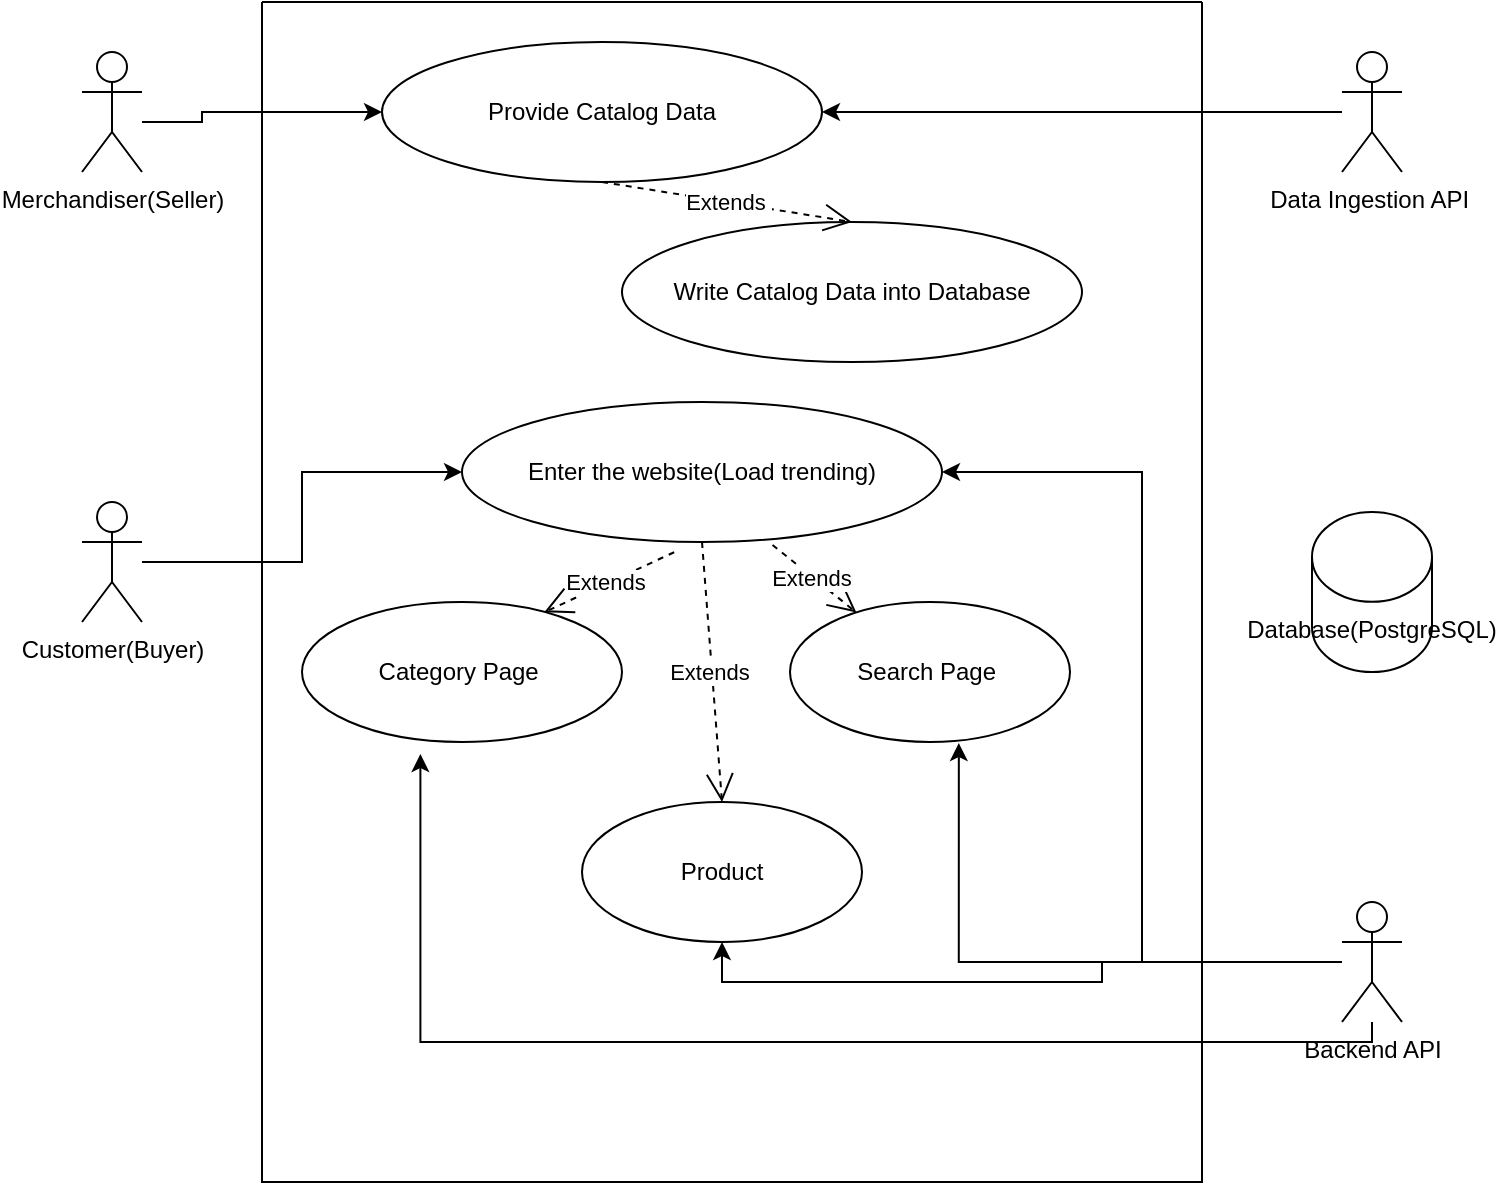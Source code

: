 <mxfile version="20.8.5" type="device"><diagram id="sMLrXKBB0x8ZCM3OzJP3" name="Page-1"><mxGraphModel dx="1735" dy="1075" grid="1" gridSize="10" guides="1" tooltips="1" connect="1" arrows="1" fold="1" page="1" pageScale="1" pageWidth="827" pageHeight="1169" math="0" shadow="0"><root><mxCell id="0"/><mxCell id="1" parent="0"/><mxCell id="r37UjB1LSSggPzIrVniU-43" style="edgeStyle=orthogonalEdgeStyle;rounded=0;orthogonalLoop=1;jettySize=auto;html=1;entryX=0;entryY=0.5;entryDx=0;entryDy=0;" edge="1" parent="1" source="r37UjB1LSSggPzIrVniU-1" target="r37UjB1LSSggPzIrVniU-42"><mxGeometry relative="1" as="geometry"/></mxCell><mxCell id="r37UjB1LSSggPzIrVniU-1" value="Customer(Buyer)" style="shape=umlActor;verticalLabelPosition=bottom;verticalAlign=top;html=1;outlineConnect=0;" vertex="1" parent="1"><mxGeometry x="60" y="310" width="30" height="60" as="geometry"/></mxCell><mxCell id="r37UjB1LSSggPzIrVniU-5" value="" style="swimlane;startSize=0;" vertex="1" parent="1"><mxGeometry x="150" y="60" width="470" height="590" as="geometry"/></mxCell><mxCell id="r37UjB1LSSggPzIrVniU-31" value="Provide Catalog Data" style="ellipse;whiteSpace=wrap;html=1;" vertex="1" parent="r37UjB1LSSggPzIrVniU-5"><mxGeometry x="60" y="20" width="220" height="70" as="geometry"/></mxCell><mxCell id="r37UjB1LSSggPzIrVniU-39" value="Write Catalog Data into Database" style="ellipse;whiteSpace=wrap;html=1;" vertex="1" parent="r37UjB1LSSggPzIrVniU-5"><mxGeometry x="180" y="110" width="230" height="70" as="geometry"/></mxCell><mxCell id="r37UjB1LSSggPzIrVniU-42" value="Enter the website(Load trending)" style="ellipse;whiteSpace=wrap;html=1;" vertex="1" parent="r37UjB1LSSggPzIrVniU-5"><mxGeometry x="100" y="200" width="240" height="70" as="geometry"/></mxCell><mxCell id="r37UjB1LSSggPzIrVniU-45" value="Category Page&amp;nbsp;" style="ellipse;whiteSpace=wrap;html=1;" vertex="1" parent="r37UjB1LSSggPzIrVniU-5"><mxGeometry x="20" y="300" width="160" height="70" as="geometry"/></mxCell><mxCell id="r37UjB1LSSggPzIrVniU-46" value="Search Page&amp;nbsp;" style="ellipse;whiteSpace=wrap;html=1;" vertex="1" parent="r37UjB1LSSggPzIrVniU-5"><mxGeometry x="264" y="300" width="140" height="70" as="geometry"/></mxCell><mxCell id="r37UjB1LSSggPzIrVniU-47" value="Product" style="ellipse;whiteSpace=wrap;html=1;" vertex="1" parent="r37UjB1LSSggPzIrVniU-5"><mxGeometry x="160" y="400" width="140" height="70" as="geometry"/></mxCell><mxCell id="r37UjB1LSSggPzIrVniU-48" value="Extends&amp;nbsp;" style="endArrow=open;endSize=12;dashed=1;html=1;rounded=0;exitX=0.442;exitY=1.073;exitDx=0;exitDy=0;exitPerimeter=0;entryX=0.757;entryY=0.073;entryDx=0;entryDy=0;entryPerimeter=0;" edge="1" parent="r37UjB1LSSggPzIrVniU-5" source="r37UjB1LSSggPzIrVniU-42" target="r37UjB1LSSggPzIrVniU-45"><mxGeometry width="160" relative="1" as="geometry"><mxPoint x="380" y="290" as="sourcePoint"/><mxPoint x="540" y="290" as="targetPoint"/></mxGeometry></mxCell><mxCell id="r37UjB1LSSggPzIrVniU-57" value="Extends&amp;nbsp;" style="endArrow=open;endSize=12;dashed=1;html=1;rounded=0;exitX=0.647;exitY=1.021;exitDx=0;exitDy=0;exitPerimeter=0;" edge="1" parent="r37UjB1LSSggPzIrVniU-5" source="r37UjB1LSSggPzIrVniU-42" target="r37UjB1LSSggPzIrVniU-46"><mxGeometry width="160" relative="1" as="geometry"><mxPoint x="381.08" y="335.11" as="sourcePoint"/><mxPoint x="301.12" y="375.11" as="targetPoint"/></mxGeometry></mxCell><mxCell id="r37UjB1LSSggPzIrVniU-58" value="Extends&amp;nbsp;" style="endArrow=open;endSize=12;dashed=1;html=1;rounded=0;exitX=0.5;exitY=1;exitDx=0;exitDy=0;entryX=0.5;entryY=0;entryDx=0;entryDy=0;" edge="1" parent="r37UjB1LSSggPzIrVniU-5" source="r37UjB1LSSggPzIrVniU-42" target="r37UjB1LSSggPzIrVniU-47"><mxGeometry width="160" relative="1" as="geometry"><mxPoint x="381.08" y="335.11" as="sourcePoint"/><mxPoint x="301.12" y="375.11" as="targetPoint"/></mxGeometry></mxCell><mxCell id="r37UjB1LSSggPzIrVniU-62" value="Extends&amp;nbsp;" style="endArrow=open;endSize=12;dashed=1;html=1;rounded=0;exitX=0.5;exitY=1;exitDx=0;exitDy=0;entryX=0.5;entryY=0;entryDx=0;entryDy=0;" edge="1" parent="r37UjB1LSSggPzIrVniU-5" source="r37UjB1LSSggPzIrVniU-31" target="r37UjB1LSSggPzIrVniU-39"><mxGeometry width="160" relative="1" as="geometry"><mxPoint x="600" y="360" as="sourcePoint"/><mxPoint x="760" y="360" as="targetPoint"/></mxGeometry></mxCell><mxCell id="r37UjB1LSSggPzIrVniU-38" style="edgeStyle=orthogonalEdgeStyle;rounded=0;orthogonalLoop=1;jettySize=auto;html=1;" edge="1" parent="1" source="r37UjB1LSSggPzIrVniU-21" target="r37UjB1LSSggPzIrVniU-31"><mxGeometry relative="1" as="geometry"/></mxCell><mxCell id="r37UjB1LSSggPzIrVniU-21" value="Data Ingestion API&amp;nbsp;" style="shape=umlActor;verticalLabelPosition=bottom;verticalAlign=top;html=1;outlineConnect=0;" vertex="1" parent="1"><mxGeometry x="690" y="85" width="30" height="60" as="geometry"/></mxCell><mxCell id="r37UjB1LSSggPzIrVniU-37" style="edgeStyle=orthogonalEdgeStyle;rounded=0;orthogonalLoop=1;jettySize=auto;html=1;entryX=0;entryY=0.5;entryDx=0;entryDy=0;" edge="1" parent="1" source="r37UjB1LSSggPzIrVniU-25" target="r37UjB1LSSggPzIrVniU-31"><mxGeometry relative="1" as="geometry"><Array as="points"><mxPoint x="120" y="120"/><mxPoint x="120" y="115"/></Array></mxGeometry></mxCell><mxCell id="r37UjB1LSSggPzIrVniU-25" value="Merchandiser(Seller)" style="shape=umlActor;verticalLabelPosition=bottom;verticalAlign=top;html=1;outlineConnect=0;" vertex="1" parent="1"><mxGeometry x="60" y="85" width="30" height="60" as="geometry"/></mxCell><mxCell id="r37UjB1LSSggPzIrVniU-44" style="edgeStyle=orthogonalEdgeStyle;rounded=0;orthogonalLoop=1;jettySize=auto;html=1;entryX=1;entryY=0.5;entryDx=0;entryDy=0;" edge="1" parent="1" source="r37UjB1LSSggPzIrVniU-26" target="r37UjB1LSSggPzIrVniU-42"><mxGeometry relative="1" as="geometry"/></mxCell><mxCell id="r37UjB1LSSggPzIrVniU-59" style="edgeStyle=orthogonalEdgeStyle;rounded=0;orthogonalLoop=1;jettySize=auto;html=1;entryX=0.603;entryY=1.008;entryDx=0;entryDy=0;entryPerimeter=0;" edge="1" parent="1" source="r37UjB1LSSggPzIrVniU-26" target="r37UjB1LSSggPzIrVniU-46"><mxGeometry relative="1" as="geometry"/></mxCell><mxCell id="r37UjB1LSSggPzIrVniU-60" style="edgeStyle=orthogonalEdgeStyle;rounded=0;orthogonalLoop=1;jettySize=auto;html=1;entryX=0.5;entryY=1;entryDx=0;entryDy=0;" edge="1" parent="1" source="r37UjB1LSSggPzIrVniU-26" target="r37UjB1LSSggPzIrVniU-47"><mxGeometry relative="1" as="geometry"/></mxCell><mxCell id="r37UjB1LSSggPzIrVniU-61" style="edgeStyle=orthogonalEdgeStyle;rounded=0;orthogonalLoop=1;jettySize=auto;html=1;entryX=0.37;entryY=1.086;entryDx=0;entryDy=0;entryPerimeter=0;" edge="1" parent="1" source="r37UjB1LSSggPzIrVniU-26" target="r37UjB1LSSggPzIrVniU-45"><mxGeometry relative="1" as="geometry"><Array as="points"><mxPoint x="705" y="580"/><mxPoint x="229" y="580"/></Array></mxGeometry></mxCell><mxCell id="r37UjB1LSSggPzIrVniU-26" value="Backend API" style="shape=umlActor;verticalLabelPosition=bottom;verticalAlign=top;html=1;outlineConnect=0;" vertex="1" parent="1"><mxGeometry x="690" y="510" width="30" height="60" as="geometry"/></mxCell><mxCell id="r37UjB1LSSggPzIrVniU-28" value="Database(PostgreSQL)" style="shape=cylinder3;whiteSpace=wrap;html=1;boundedLbl=1;backgroundOutline=1;size=22.455;" vertex="1" parent="1"><mxGeometry x="675" y="315" width="60" height="80" as="geometry"/></mxCell></root></mxGraphModel></diagram></mxfile>